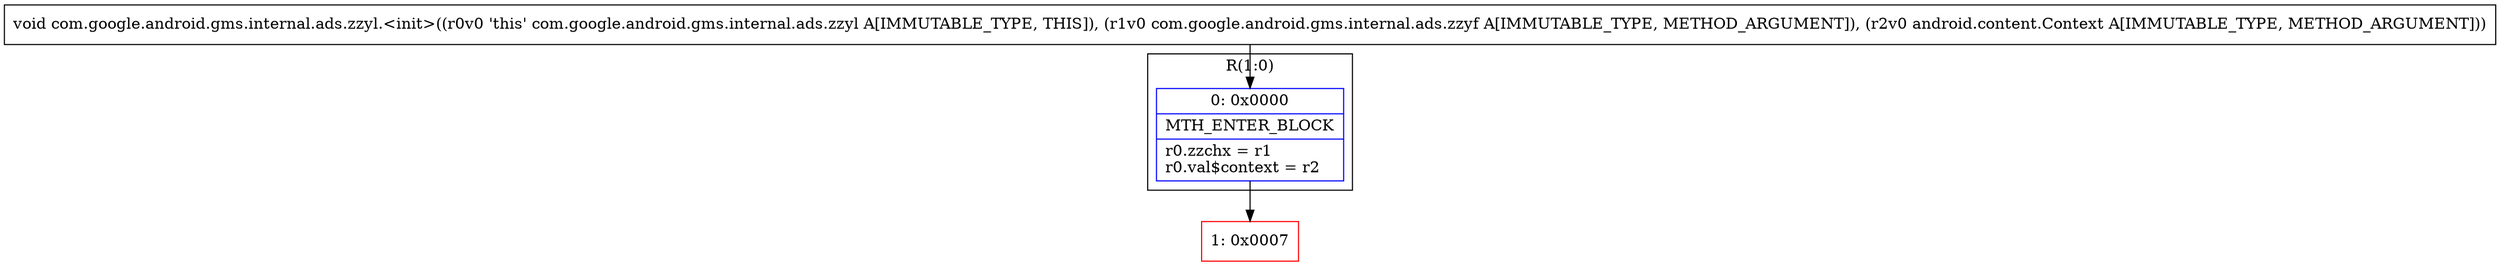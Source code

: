 digraph "CFG forcom.google.android.gms.internal.ads.zzyl.\<init\>(Lcom\/google\/android\/gms\/internal\/ads\/zzyf;Landroid\/content\/Context;)V" {
subgraph cluster_Region_580236733 {
label = "R(1:0)";
node [shape=record,color=blue];
Node_0 [shape=record,label="{0\:\ 0x0000|MTH_ENTER_BLOCK\l|r0.zzchx = r1\lr0.val$context = r2\l}"];
}
Node_1 [shape=record,color=red,label="{1\:\ 0x0007}"];
MethodNode[shape=record,label="{void com.google.android.gms.internal.ads.zzyl.\<init\>((r0v0 'this' com.google.android.gms.internal.ads.zzyl A[IMMUTABLE_TYPE, THIS]), (r1v0 com.google.android.gms.internal.ads.zzyf A[IMMUTABLE_TYPE, METHOD_ARGUMENT]), (r2v0 android.content.Context A[IMMUTABLE_TYPE, METHOD_ARGUMENT])) }"];
MethodNode -> Node_0;
Node_0 -> Node_1;
}

